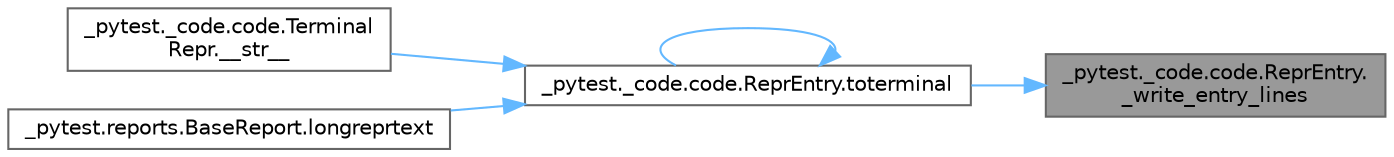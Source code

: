 digraph "_pytest._code.code.ReprEntry._write_entry_lines"
{
 // LATEX_PDF_SIZE
  bgcolor="transparent";
  edge [fontname=Helvetica,fontsize=10,labelfontname=Helvetica,labelfontsize=10];
  node [fontname=Helvetica,fontsize=10,shape=box,height=0.2,width=0.4];
  rankdir="RL";
  Node1 [id="Node000001",label="_pytest._code.code.ReprEntry.\l_write_entry_lines",height=0.2,width=0.4,color="gray40", fillcolor="grey60", style="filled", fontcolor="black",tooltip=" "];
  Node1 -> Node2 [id="edge1_Node000001_Node000002",dir="back",color="steelblue1",style="solid",tooltip=" "];
  Node2 [id="Node000002",label="_pytest._code.code.ReprEntry.toterminal",height=0.2,width=0.4,color="grey40", fillcolor="white", style="filled",URL="$class__pytest_1_1__code_1_1code_1_1_repr_entry.html#ac79ee61032d07453fbb52e4de2db9997",tooltip=" "];
  Node2 -> Node3 [id="edge2_Node000002_Node000003",dir="back",color="steelblue1",style="solid",tooltip=" "];
  Node3 [id="Node000003",label="_pytest._code.code.Terminal\lRepr.__str__",height=0.2,width=0.4,color="grey40", fillcolor="white", style="filled",URL="$class__pytest_1_1__code_1_1code_1_1_terminal_repr.html#aef1f1749916d878f9f0d24453560f472",tooltip=" "];
  Node2 -> Node4 [id="edge3_Node000002_Node000004",dir="back",color="steelblue1",style="solid",tooltip=" "];
  Node4 [id="Node000004",label="_pytest.reports.BaseReport.longreprtext",height=0.2,width=0.4,color="grey40", fillcolor="white", style="filled",URL="$class__pytest_1_1reports_1_1_base_report.html#abfac6852b91059f33baf2012e9119c44",tooltip=" "];
  Node2 -> Node2 [id="edge4_Node000002_Node000002",dir="back",color="steelblue1",style="solid",tooltip=" "];
}
